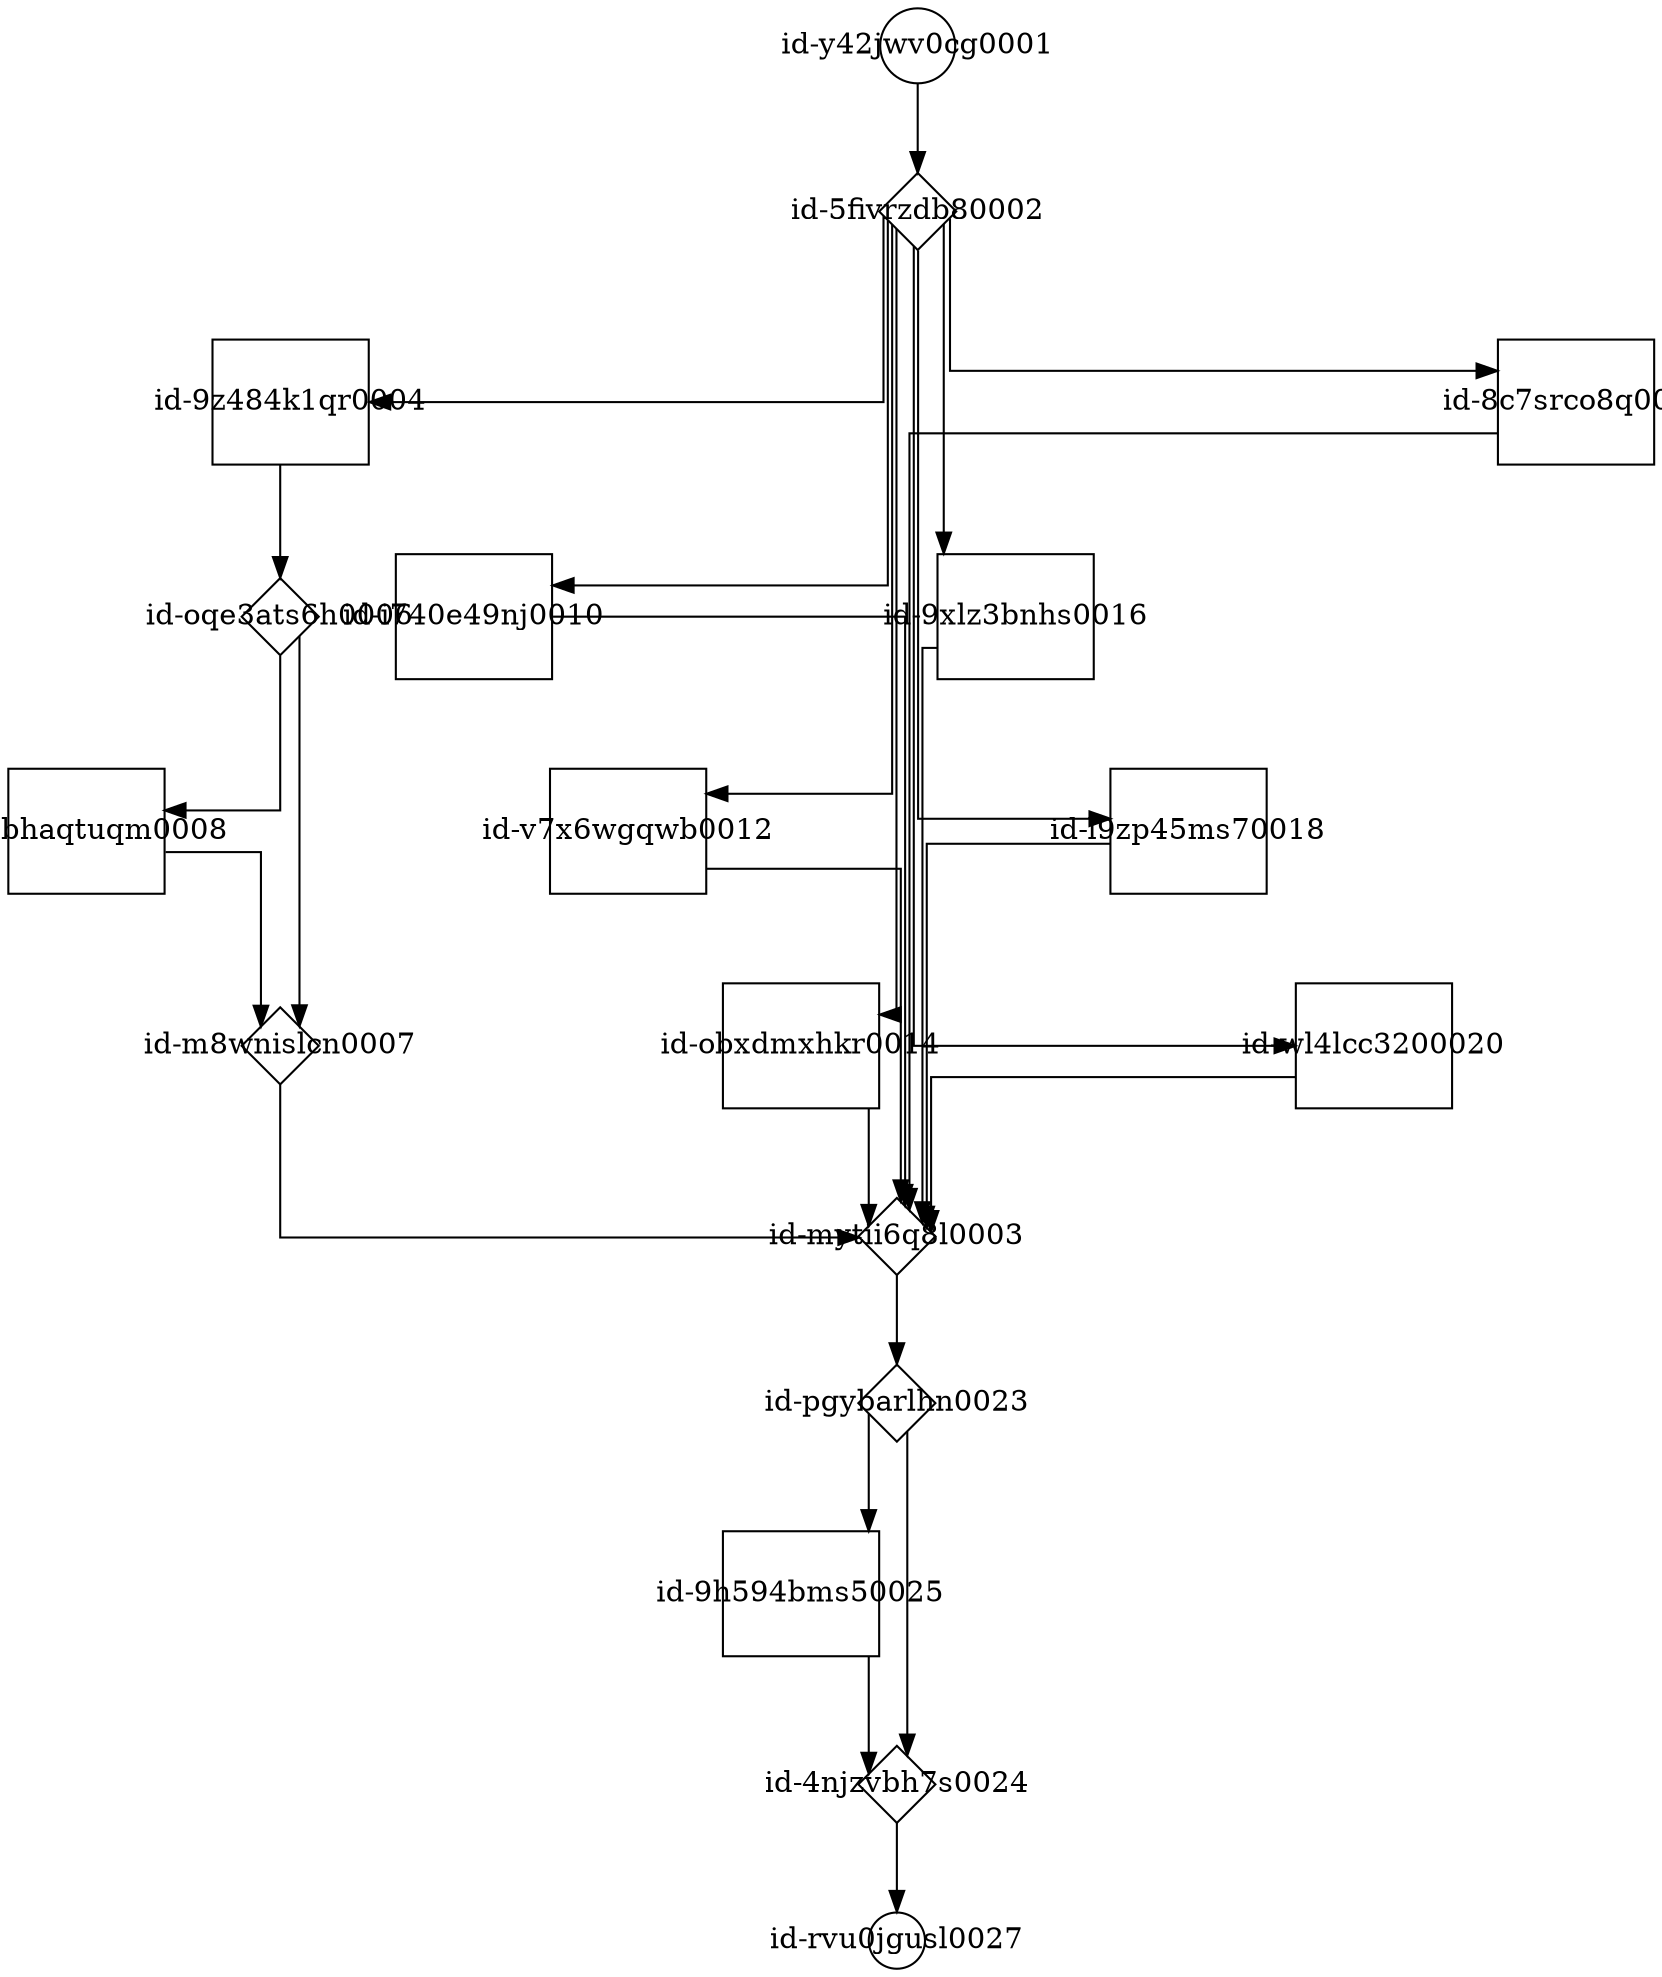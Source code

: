 digraph G {
	graph [bb="0,0,800,943",
		nodesep=0.5,
		ranksep=0.6,
		splines=ortho
	];
	node [label="\N"];
	"id-y42jwv0cg0001"	[fixedsize=true,
		height=0.5,
		pos="464.5,925",
		shape=circle,
		width=0.5];
	"id-5fivrzdb80002"	[fixedsize=true,
		height=0.52083,
		pos="464.5,845.25",
		shape=diamond,
		width=0.52083];
	"id-y42jwv0cg0001" -> "id-5fivrzdb80002"	[id="sid-44aliu9580001",
		pos="e,464.5,864.48 464.5,906.5 464.5,906.5 464.5,875.99 464.5,875.99"];
	"id-9z484k1qr0004"	[fixedsize=true,
		height=0.83333,
		pos="139.5,753.5",
		shape=box,
		width=1.0417];
	"id-oqe3ats6h0006"	[fixedsize=true,
		height=0.52083,
		pos="130.5,650.5",
		shape=diamond,
		width=0.52083];
	"id-9z484k1qr0004" -> "id-oqe3ats6h0006"	[id="sid-4l3x8gt1k0003",
		pos="e,130.5,669.93 130.5,723.15 130.5,723.15 130.5,681.44 130.5,681.44"];
	"id-pbhaqtuqm0008"	[fixedsize=true,
		height=0.83333,
		pos="37.5,547.5",
		shape=box,
		width=1.0417];
	"id-m8wnislcn0007"	[fixedsize=true,
		height=0.52083,
		pos="130.5,444.5",
		shape=diamond,
		width=0.52083];
	"id-pbhaqtuqm0008" -> "id-m8wnislcn0007"	[id="sid-r1w71ymrm0005",
		pos="e,130.5,463.77 75.327,537.5 101.07,537.5 130.5,537.5 130.5,537.5 130.5,537.5 130.5,475.28 130.5,475.28"];
	"id-i740e49nj0010"	[fixedsize=true,
		height=0.83333,
		pos="223.5,547.5",
		shape=box,
		width=1.0417];
	"id-mytii6q8l0003"	[fixedsize=true,
		height=0.52083,
		pos="446.5,352.75",
		shape=diamond,
		width=0.52083];
	"id-i740e49nj0010" -> "id-mytii6q8l0003"	[id="sid-6sxohwu9e0009",
		pos="e,437.38,362.95 261.24,547.5 322.64,547.5 437.38,547.5 437.38,547.5 437.38,547.5 437.38,374.46 437.38,374.46"];
	"id-v7x6wgqwb0012"	[fixedsize=true,
		height=0.83333,
		pos="316.5,444.5",
		shape=box,
		width=1.0417];
	"id-v7x6wgqwb0012" -> "id-mytii6q8l0003"	[id="sid-6w9c6aa7v0011",
		pos="e,432.56,358.21 354.18,444.5 388.07,444.5 432.56,444.5 432.56,444.5 432.56,444.5 432.56,369.73 432.56,369.73"];
	"id-obxdmxhkr0014"	[fixedsize=true,
		height=0.83333,
		pos="409.5,650.5",
		shape=box,
		width=1.0417];
	"id-obxdmxhkr0014" -> "id-mytii6q8l0003"	[id="sid-s6jyauvkb0013",
		pos="e,442.19,367.82 442.19,620.03 442.19,620.03 442.19,379.34 442.19,379.34"];
	"id-9xlz3bnhs0016"	[fixedsize=true,
		height=0.83333,
		pos="497.5,547.5",
		shape=box,
		width=1.0417];
	"id-9xlz3bnhs0016" -> "id-mytii6q8l0003"	[id="sid-2c28o9lik0015",
		pos="e,457.11,361.42 459.76,532.5 458.1,532.5 457.11,532.5 457.11,532.5 457.11,532.5 457.11,372.93 457.11,372.93"];
	"id-l9zp45ms70018"	[fixedsize=true,
		height=0.83333,
		pos="576.5,444.5",
		shape=box,
		width=1.0417];
	"id-l9zp45ms70018" -> "id-mytii6q8l0003"	[id="sid-sqwt8l27d0017",
		pos="e,458.56,360.11 538.53,429.5 504.05,429.5 458.56,429.5 458.56,429.5 458.56,429.5 458.56,371.62 458.56,371.62"];
	"id-wl4lcc3200020"	[fixedsize=true,
		height=0.83333,
		pos="669.5,753.5",
		shape=box,
		width=1.0417];
	"id-wl4lcc3200020" -> "id-mytii6q8l0003"	[id="sid-w5dn33ud40019",
		pos="e,454.22,364.29 631.51,738.5 569.71,738.5 454.22,738.5 454.22,738.5 454.22,738.5 454.22,375.81 454.22,375.81"];
	"id-8c7srco8q0022"	[fixedsize=true,
		height=0.83333,
		pos="762.5,650.5",
		shape=box,
		width=1.0417];
	"id-8c7srco8q0022" -> "id-mytii6q8l0003"	[id="sid-zvnyjd84y0021",
		pos="e,455.67,362.81 724.57,635.5 642.47,635.5 455.67,635.5 455.67,635.5 455.67,635.5 455.67,374.33 455.67,374.33"];
	"id-9h594bms50025"	[fixedsize=true,
		height=0.83333,
		pos="400.5,180.5",
		shape=box,
		width=1.0417];
	"id-4njzvbh7s0024"	[fixedsize=true,
		height=0.52083,
		pos="446.5,88.75",
		shape=diamond,
		width=0.52083];
	"id-9h594bms50025" -> "id-4njzvbh7s0024"	[id="sid-qmnjo7xow0024",
		pos="e,432.88,94.254 432.88,150.2 432.88,150.2 432.88,105.77 432.88,105.77"];
	"id-rvu0jgusl0027"	[fixedsize=true,
		height=0.375,
		pos="446.5,13.5",
		shape=circle,
		width=0.375];
	"id-5fivrzdb80002" -> "id-9z484k1qr0004"	[id="sid-ni01ocbbs0002",
		pos="e,177.38,768.5 448.44,841.95 448.44,827.26 448.44,768.5 448.44,768.5 448.44,768.5 188.9,768.5 188.9,768.5"];
	"id-5fivrzdb80002" -> "id-i740e49nj0010"	[id="sid-mx7feupw10008",
		pos="e,261.38,562.5 451.33,839.08 451.33,797.73 451.33,562.5 451.33,562.5 451.33,562.5 272.89,562.5 272.89,562.5"];
	"id-5fivrzdb80002" -> "id-v7x6wgqwb0012"	[id="sid-lqzytmxcq0010",
		pos="e,354.46,459.5 452.78,837.54 452.78,783.18 452.78,459.5 452.78,459.5 452.78,459.5 365.97,459.5 365.97,459.5"];
	"id-5fivrzdb80002" -> "id-obxdmxhkr0014"	[id="sid-wp53yavuh0012",
		pos="e,447.24,650.5 449.89,840.44 449.89,810.45 449.89,650.5 449.89,650.5 449.89,650.5 449.62,650.5 449.62,650.5"];
	"id-5fivrzdb80002" -> "id-9xlz3bnhs0016"	[id="sid-bjc1h8e8l0014",
		pos="e,465.81,577.87 465.81,827.52 465.81,827.52 465.81,589.39 465.81,589.39"];
	"id-5fivrzdb80002" -> "id-l9zp45ms70018"	[id="sid-8kl0m10yl0016",
		pos="e,576.5,474.95 483.75,845.25 515.78,845.25 576.5,845.25 576.5,845.25 576.5,845.25 576.5,486.46 576.5,486.46"];
	"id-5fivrzdb80002" -> "id-wl4lcc3200020"	[id="sid-7bd3shukm0018",
		pos="e,631.55,753.5 477.44,838.94 477.44,818.21 477.44,753.5 477.44,753.5 477.44,753.5 620.04,753.5 620.04,753.5"];
	"id-5fivrzdb80002" -> "id-8c7srco8q0022"	[id="sid-lo5un1r3w0020",
		pos="e,724.77,665.5 471.62,833.18 471.62,792.87 471.62,665.5 471.62,665.5 471.62,665.5 713.26,665.5 713.26,665.5"];
	"id-oqe3ats6h0006" -> "id-pbhaqtuqm0008"	[id="sid-2b0e6ntea0004",
		pos="e,75.398,557.5 121.12,640.55 121.12,616.56 121.12,557.5 121.12,557.5 121.12,557.5 86.911,557.5 86.911,557.5"];
	"id-oqe3ats6h0006" -> "id-m8wnislcn0007"	[id="sid-86uxaspc00006",
		pos="e,139.88,454.34 139.88,640.56 139.88,640.56 139.88,465.85 139.88,465.85"];
	"id-m8wnislcn0007" -> "id-mytii6q8l0003"	[id="sid-gkri9o0bz0007",
		pos="e,427.21,352.75 130.5,425.49 130.5,398.62 130.5,352.75 130.5,352.75 130.5,352.75 415.69,352.75 415.69,352.75"];
	"id-pgybarlhn0023"	[fixedsize=true,
		height=0.52083,
		pos="446.5,272.25",
		shape=diamond,
		width=0.52083];
	"id-mytii6q8l0003" -> "id-pgybarlhn0023"	[id="sid-61qwd2iy10022",
		pos="e,446.5,291.47 446.5,333.67 446.5,333.67 446.5,302.98 446.5,302.98"];
	"id-pgybarlhn0023" -> "id-9h594bms50025"	[id="sid-61u6oetzk0023",
		pos="e,432.88,210.71 432.88,266.51 432.88,266.51 432.88,222.22 432.88,222.22"];
	"id-pgybarlhn0023" -> "id-4njzvbh7s0024"	[id="sid-wvxpb2y6q0025",
		pos="e,451.62,102.89 451.62,258.16 451.62,258.16 451.62,114.41 451.62,114.41"];
	"id-4njzvbh7s0024" -> "id-rvu0jgusl0027"	[id="sid-m5firlutb0026",
		pos="e,446.5,27.116 446.5,69.371 446.5,69.371 446.5,38.63 446.5,38.63"];
}
